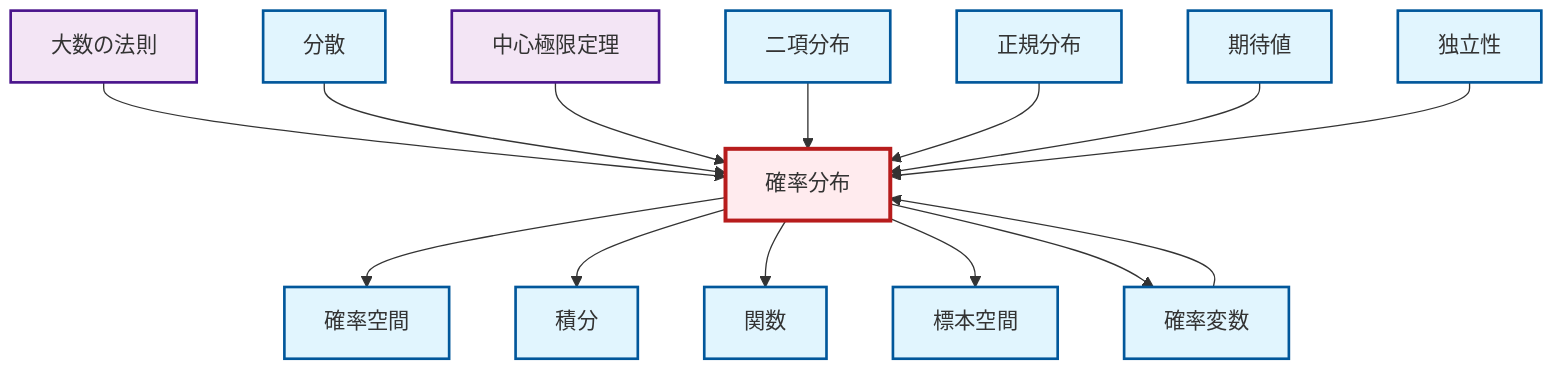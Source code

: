graph TD
    classDef definition fill:#e1f5fe,stroke:#01579b,stroke-width:2px
    classDef theorem fill:#f3e5f5,stroke:#4a148c,stroke-width:2px
    classDef axiom fill:#fff3e0,stroke:#e65100,stroke-width:2px
    classDef example fill:#e8f5e9,stroke:#1b5e20,stroke-width:2px
    classDef current fill:#ffebee,stroke:#b71c1c,stroke-width:3px
    def-sample-space["標本空間"]:::definition
    def-expectation["期待値"]:::definition
    def-integral["積分"]:::definition
    def-independence["独立性"]:::definition
    def-variance["分散"]:::definition
    def-function["関数"]:::definition
    def-probability-space["確率空間"]:::definition
    thm-central-limit["中心極限定理"]:::theorem
    def-random-variable["確率変数"]:::definition
    def-binomial-distribution["二項分布"]:::definition
    def-normal-distribution["正規分布"]:::definition
    def-probability-distribution["確率分布"]:::definition
    thm-law-of-large-numbers["大数の法則"]:::theorem
    def-probability-distribution --> def-probability-space
    def-probability-distribution --> def-integral
    def-probability-distribution --> def-function
    thm-law-of-large-numbers --> def-probability-distribution
    def-variance --> def-probability-distribution
    thm-central-limit --> def-probability-distribution
    def-random-variable --> def-probability-distribution
    def-probability-distribution --> def-sample-space
    def-probability-distribution --> def-random-variable
    def-binomial-distribution --> def-probability-distribution
    def-normal-distribution --> def-probability-distribution
    def-expectation --> def-probability-distribution
    def-independence --> def-probability-distribution
    class def-probability-distribution current